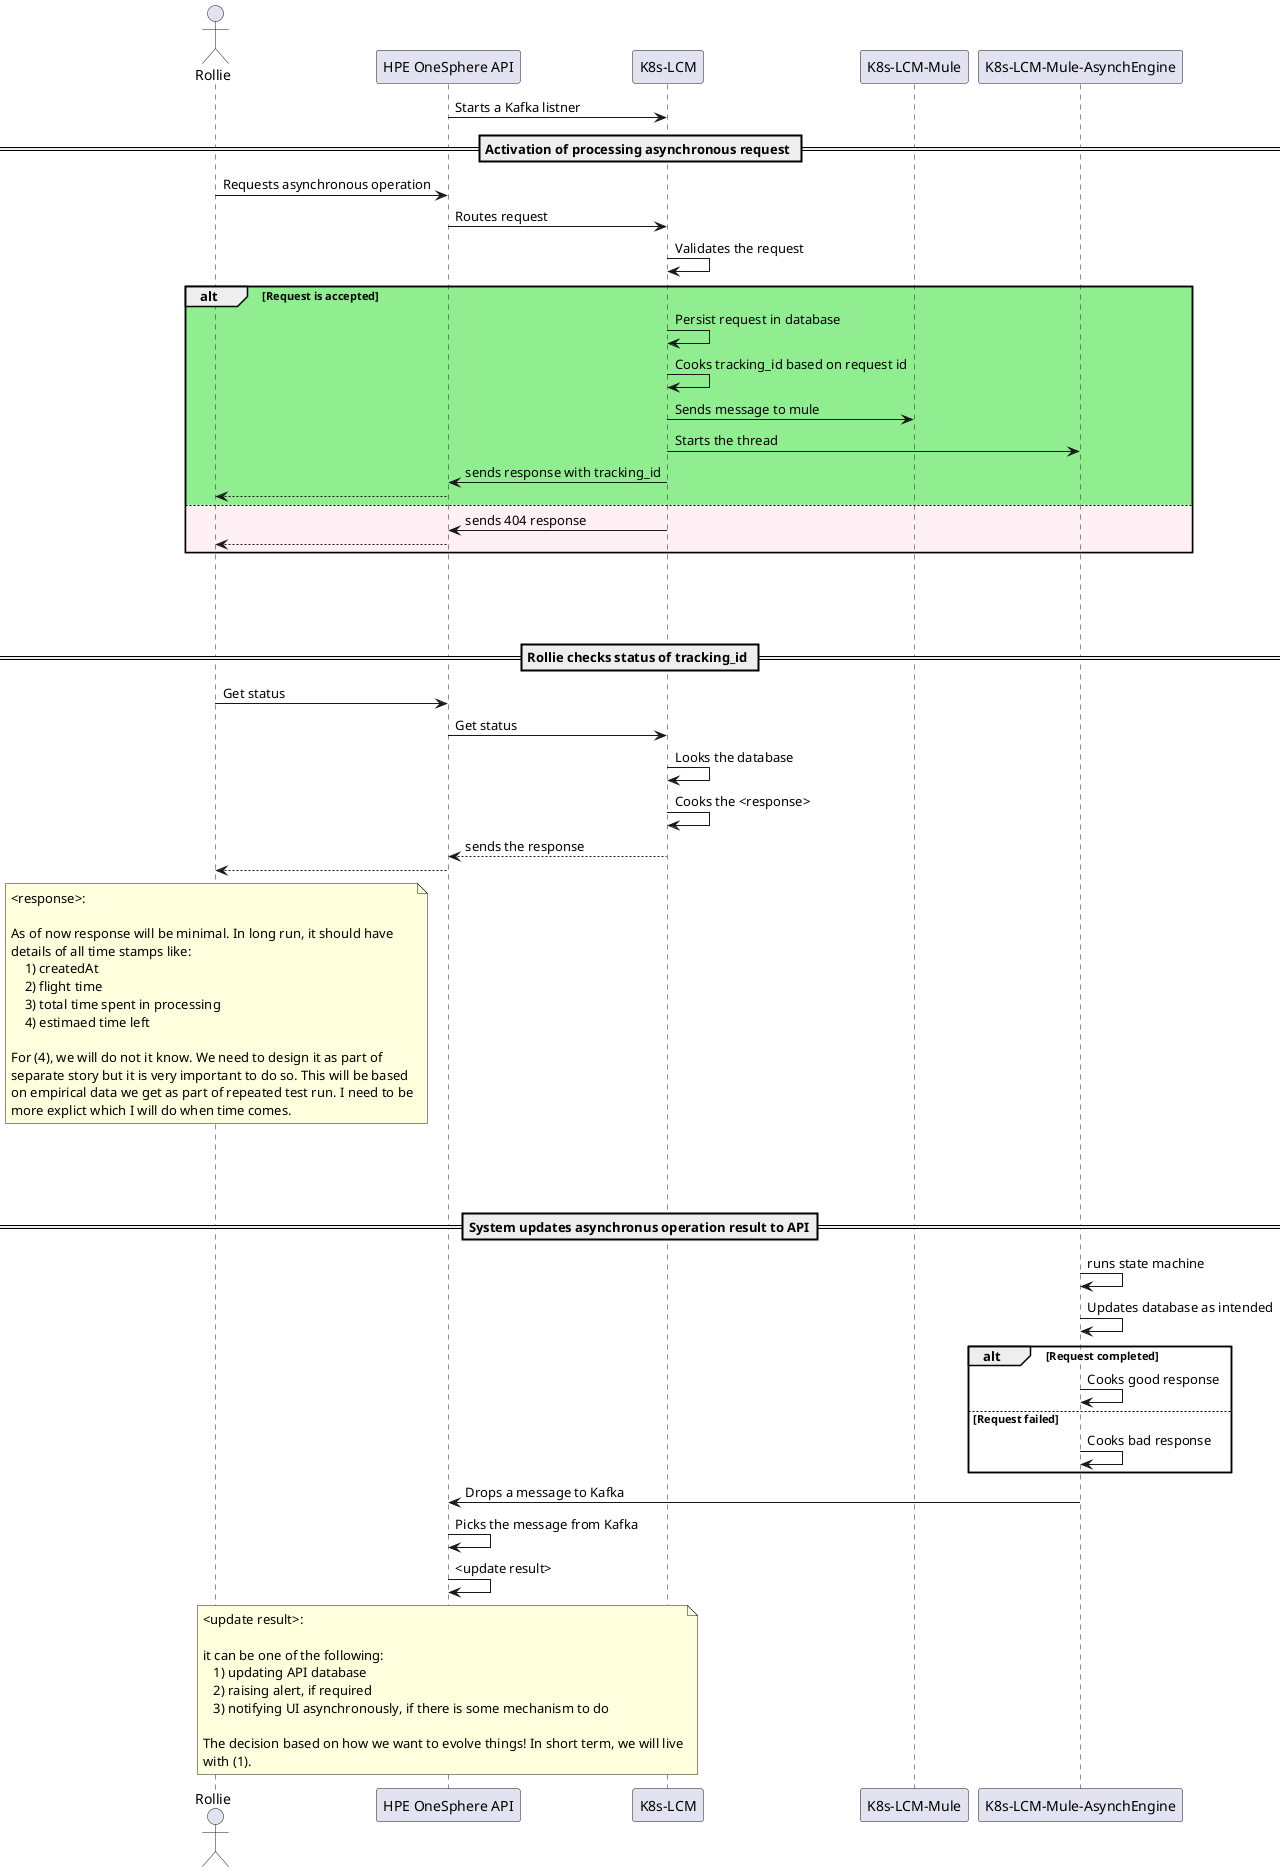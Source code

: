 @startuml

actor Rollie

participant "HPE OneSphere API"
participant "K8s-LCM"
participant "K8s-LCM-Mule"
participant "K8s-LCM-Mule-AsynchEngine"

"HPE OneSphere API" -> "K8s-LCM": Starts a Kafka listner

== Activation of processing asynchronous request ==
Rollie -> "HPE OneSphere API": Requests asynchronous operation
"HPE OneSphere API" -> "K8s-LCM": Routes request
"K8s-LCM" -> "K8s-LCM": Validates the request
alt #LightGreen Request is accepted
    "K8s-LCM" -> "K8s-LCM": Persist request in database
    "K8s-LCM" -> "K8s-LCM": Cooks tracking_id based on request id
    "K8s-LCM" -> "K8s-LCM-Mule": Sends message to mule
    "K8s-LCM" -> "K8s-LCM-Mule-AsynchEngine": Starts the thread
    "K8s-LCM" -> "HPE OneSphere API": sends response with tracking_id
    "HPE OneSphere API" --> Rollie:
else #LavenderBlush
    "K8s-LCM" -> "HPE OneSphere API": sends 404 response
    "HPE OneSphere API" --> Rollie:
end


|||
|||
|||

== Rollie checks status of tracking_id ==


Rollie -> "HPE OneSphere API": Get status
"HPE OneSphere API" -> "K8s-LCM": Get status
"K8s-LCM" -> "K8s-LCM": Looks the database
"K8s-LCM" -> "K8s-LCM": Cooks the <response>
"K8s-LCM" --> "HPE OneSphere API": sends the response
"HPE OneSphere API" --> Rollie:
deactivate Rollie
note over Rollie
    <response>:

    As of now response will be minimal. In long run, it should have
    details of all time stamps like:
        1) createdAt
        2) flight time
        3) total time spent in processing
        4) estimaed time left

    For (4), we will do not it know. We need to design it as part of
    separate story but it is very important to do so. This will be based
    on empirical data we get as part of repeated test run. I need to be
    more explict which I will do when time comes.
end note

|||
|||
|||

== System updates asynchronus operation result to API==

"K8s-LCM-Mule-AsynchEngine" -> "K8s-LCM-Mule-AsynchEngine": runs state machine
"K8s-LCM-Mule-AsynchEngine" -> "K8s-LCM-Mule-AsynchEngine": Updates database as intended
alt Request completed
    "K8s-LCM-Mule-AsynchEngine" -> "K8s-LCM-Mule-AsynchEngine": Cooks good response
else Request failed
    "K8s-LCM-Mule-AsynchEngine" -> "K8s-LCM-Mule-AsynchEngine": Cooks bad response
end
"K8s-LCM-Mule-AsynchEngine" -> "HPE OneSphere API": Drops a message to Kafka
deactivate "K8s-LCM-Mule-AsynchEngine"
"HPE OneSphere API" -> "HPE OneSphere API": Picks the message from Kafka
"HPE OneSphere API" -> "HPE OneSphere API": <update result>
note over "HPE OneSphere API"
     <update result>:

     it can be one of the following:
        1) updating API database
        2) raising alert, if required
        3) notifying UI asynchronously, if there is some mechanism to do

     The decision based on how we want to evolve things! In short term, we will live
     with (1).
end note



@enduml